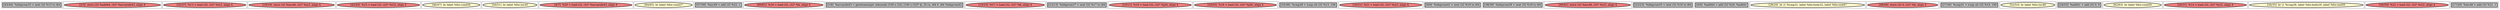 
digraph G {





subgraph cluster27 {


node791 [penwidth=3.0,fontsize=20,fillcolor=grey,label="[43/44]  %idxprom33 = zext i32 %15 to i64",shape=rectangle,style=filled ]



}

subgraph cluster28 {


node792 [penwidth=3.0,fontsize=20,fillcolor=lightcoral,label="[2/3]  store i32 %add44, i32* %arrayidx43, align 4",shape=ellipse,style=filled ]



}

subgraph cluster26 {


node790 [penwidth=3.0,fontsize=20,fillcolor=lightcoral,label="[32/37]  %13 = load i32, i32* %i22, align 4",shape=ellipse,style=filled ]



}

subgraph cluster29 {


node793 [penwidth=3.0,fontsize=20,fillcolor=lightcoral,label="[18/19]  store i32 %inc46, i32* %i22, align 4",shape=ellipse,style=filled ]



}

subgraph cluster25 {


node789 [penwidth=3.0,fontsize=20,fillcolor=lightcoral,label="[42/45]  %15 = load i32, i32* %i22, align 4",shape=ellipse,style=filled ]



}

subgraph cluster24 {


node788 [penwidth=3.0,fontsize=20,fillcolor=lemonchiffon,label="[46/47]  br label %for.cond30",shape=ellipse,style=filled ]



}

subgraph cluster22 {


node786 [penwidth=3.0,fontsize=20,fillcolor=lemonchiffon,label="[50/51]  br label %for.inc45",shape=ellipse,style=filled ]



}

subgraph cluster20 {


node784 [penwidth=3.0,fontsize=20,fillcolor=lightcoral,label="[4/7]  %20 = load i32, i32* %arrayidx43, align 4",shape=ellipse,style=filled ]



}

subgraph cluster18 {


node782 [penwidth=3.0,fontsize=20,fillcolor=lemonchiffon,label="[64/65]  br label %for.cond27",shape=ellipse,style=filled ]



}

subgraph cluster16 {


node780 [penwidth=3.0,fontsize=20,fillcolor=grey,label="[57/58]  %inc49 = add i32 %22, 1",shape=rectangle,style=filled ]



}

subgraph cluster17 {


node781 [penwidth=3.0,fontsize=20,fillcolor=lightcoral,label="[60/61]  %16 = load i32, i32* %k, align 4",shape=ellipse,style=filled ]



}

subgraph cluster4 {


node768 [penwidth=3.0,fontsize=20,fillcolor=grey,label="[1/8]  %arrayidx43 = getelementptr inbounds [100 x i32], [100 x i32]* @_ZL1a, i64 0, i64 %idxprom42",shape=rectangle,style=filled ]



}

subgraph cluster3 {


node767 [penwidth=3.0,fontsize=20,fillcolor=lightcoral,label="[14/15]  %17 = load i32, i32* %k, align 4",shape=ellipse,style=filled ]



}

subgraph cluster2 {


node766 [penwidth=3.0,fontsize=20,fillcolor=grey,label="[12/13]  %idxprom37 = zext i32 %17 to i64",shape=rectangle,style=filled ]



}

subgraph cluster1 {


node765 [penwidth=3.0,fontsize=20,fillcolor=lightcoral,label="[10/11]  %19 = load i32, i32* %j26, align 4",shape=ellipse,style=filled ]



}

subgraph cluster12 {


node776 [penwidth=3.0,fontsize=20,fillcolor=lightcoral,label="[54/55]  %18 = load i32, i32* %j26, align 4",shape=ellipse,style=filled ]



}

subgraph cluster32 {


node796 [penwidth=3.0,fontsize=20,fillcolor=grey,label="[33/36]  %cmp28 = icmp ult i32 %13, 100",shape=rectangle,style=filled ]



}

subgraph cluster5 {


node769 [penwidth=3.0,fontsize=20,fillcolor=lightcoral,label="[16/21]  %21 = load i32, i32* %i22, align 4",shape=ellipse,style=filled ]



}

subgraph cluster0 {


node764 [penwidth=3.0,fontsize=20,fillcolor=grey,label="[0/9]  %idxprom42 = zext i32 %19 to i64",shape=rectangle,style=filled ]



}

subgraph cluster31 {


node795 [penwidth=3.0,fontsize=20,fillcolor=grey,label="[38/39]  %idxprom39 = zext i32 %18 to i64",shape=rectangle,style=filled ]



}

subgraph cluster30 {


node794 [penwidth=3.0,fontsize=20,fillcolor=lightcoral,label="[40/41]  store i32 %inc49, i32* %i22, align 4",shape=ellipse,style=filled ]



}

subgraph cluster6 {


node770 [penwidth=3.0,fontsize=20,fillcolor=grey,label="[22/23]  %idxprom35 = zext i32 %16 to i64",shape=rectangle,style=filled ]



}

subgraph cluster14 {


node778 [penwidth=3.0,fontsize=20,fillcolor=grey,label="[5/6]  %add44 = add i32 %20, %add41",shape=rectangle,style=filled ]



}

subgraph cluster7 {


node771 [penwidth=3.0,fontsize=20,fillcolor=lemonchiffon,label="[28/29]  br i1 %cmp31, label %for.body32, label %for.end47",shape=ellipse,style=filled ]



}

subgraph cluster23 {


node787 [penwidth=3.0,fontsize=20,fillcolor=lightcoral,label="[48/49]  store i32 0, i32* %k, align 4",shape=ellipse,style=filled ]



}

subgraph cluster8 {


node772 [penwidth=3.0,fontsize=20,fillcolor=grey,label="[27/30]  %cmp31 = icmp ult i32 %14, 100",shape=rectangle,style=filled ]



}

subgraph cluster21 {


node785 [penwidth=3.0,fontsize=20,fillcolor=lemonchiffon,label="[52/53]  br label %for.inc48",shape=ellipse,style=filled ]



}

subgraph cluster9 {


node773 [penwidth=3.0,fontsize=20,fillcolor=grey,label="[24/25]  %add41 = add i32 0, 0",shape=rectangle,style=filled ]



}

subgraph cluster19 {


node783 [penwidth=3.0,fontsize=20,fillcolor=lemonchiffon,label="[62/63]  br label %for.cond30",shape=ellipse,style=filled ]



}

subgraph cluster10 {


node774 [penwidth=3.0,fontsize=20,fillcolor=lightcoral,label="[26/31]  %14 = load i32, i32* %i22, align 4",shape=ellipse,style=filled ]



}

subgraph cluster11 {


node775 [penwidth=3.0,fontsize=20,fillcolor=lemonchiffon,label="[34/35]  br i1 %cmp28, label %for.body29, label %for.end50",shape=ellipse,style=filled ]



}

subgraph cluster13 {


node777 [penwidth=3.0,fontsize=20,fillcolor=lightcoral,label="[56/59]  %22 = load i32, i32* %i22, align 4",shape=ellipse,style=filled ]



}

subgraph cluster15 {


node779 [penwidth=3.0,fontsize=20,fillcolor=grey,label="[17/20]  %inc46 = add i32 %21, 1",shape=rectangle,style=filled ]



}

}
